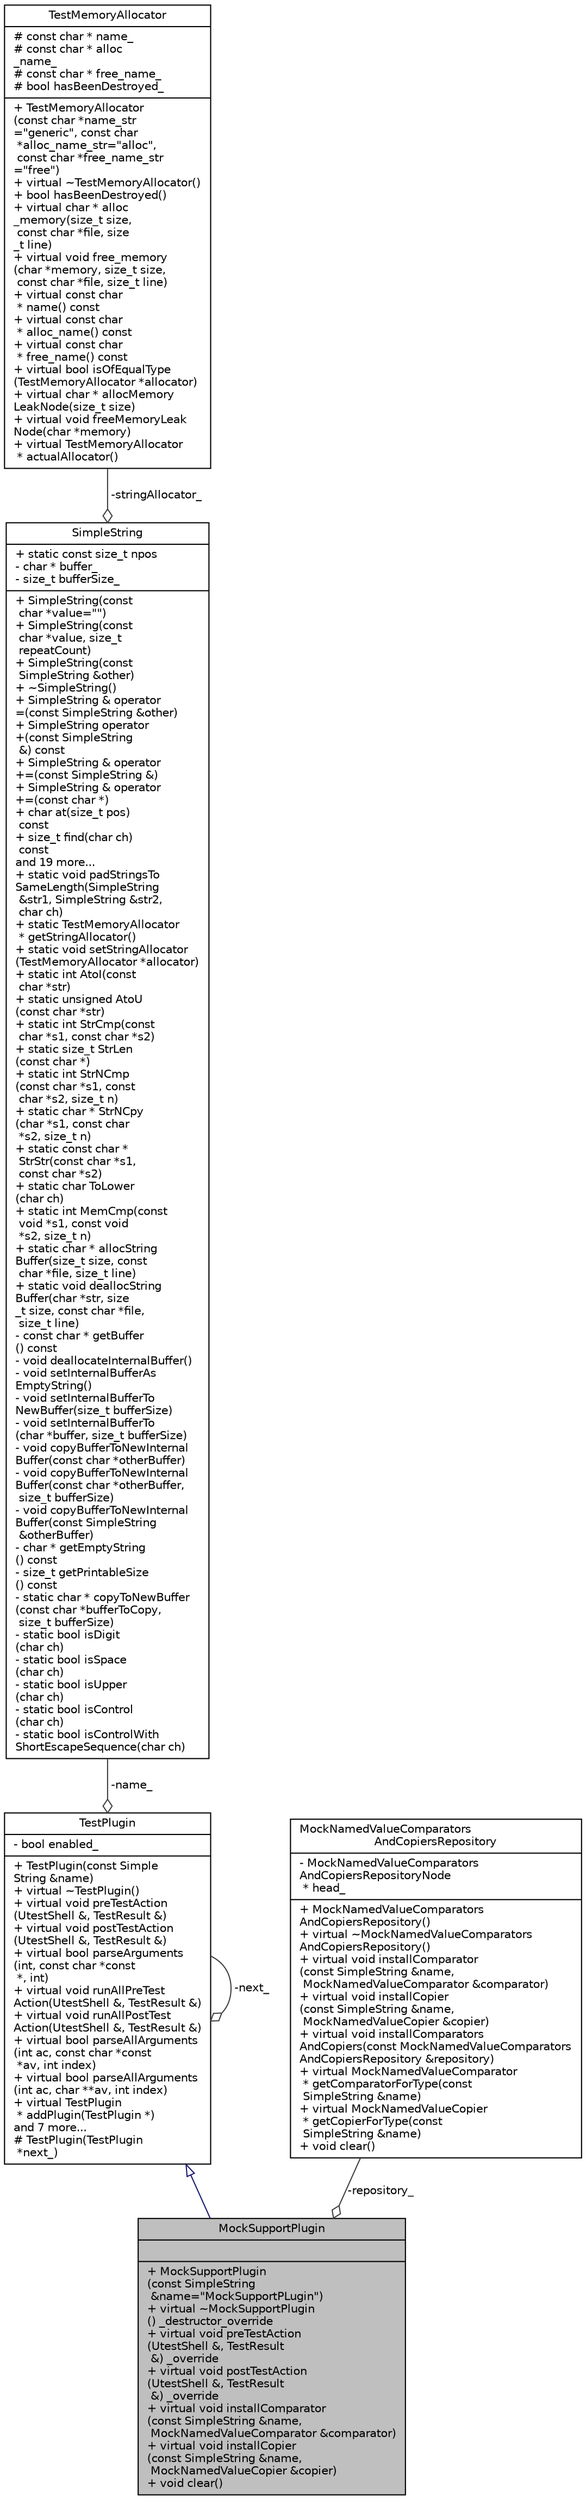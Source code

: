digraph "MockSupportPlugin"
{
 // LATEX_PDF_SIZE
  edge [fontname="Helvetica",fontsize="10",labelfontname="Helvetica",labelfontsize="10"];
  node [fontname="Helvetica",fontsize="10",shape=record];
  Node1 [label="{MockSupportPlugin\n||+  MockSupportPlugin\l(const SimpleString\l &name=\"MockSupportPLugin\")\l+ virtual ~MockSupportPlugin\l() _destructor_override\l+ virtual void preTestAction\l(UtestShell &, TestResult\l &) _override\l+ virtual void postTestAction\l(UtestShell &, TestResult\l &) _override\l+ virtual void installComparator\l(const SimpleString &name,\l MockNamedValueComparator &comparator)\l+ virtual void installCopier\l(const SimpleString &name,\l MockNamedValueCopier &copier)\l+ void clear()\l}",height=0.2,width=0.4,color="black", fillcolor="grey75", style="filled", fontcolor="black",tooltip=" "];
  Node2 -> Node1 [dir="back",color="midnightblue",fontsize="10",style="solid",arrowtail="onormal",fontname="Helvetica"];
  Node2 [label="{TestPlugin\n|- bool enabled_\l|+  TestPlugin(const Simple\lString &name)\l+ virtual ~TestPlugin()\l+ virtual void preTestAction\l(UtestShell &, TestResult &)\l+ virtual void postTestAction\l(UtestShell &, TestResult &)\l+ virtual bool parseArguments\l(int, const char *const\l *, int)\l+ virtual void runAllPreTest\lAction(UtestShell &, TestResult &)\l+ virtual void runAllPostTest\lAction(UtestShell &, TestResult &)\l+ virtual bool parseAllArguments\l(int ac, const char *const\l *av, int index)\l+ virtual bool parseAllArguments\l(int ac, char **av, int index)\l+ virtual TestPlugin\l * addPlugin(TestPlugin *)\land 7 more...\l#  TestPlugin(TestPlugin\l *next_)\l}",height=0.2,width=0.4,color="black", fillcolor="white", style="filled",URL="$classTestPlugin.html",tooltip=" "];
  Node2 -> Node2 [color="grey25",fontsize="10",style="solid",label=" -next_" ,arrowhead="odiamond",fontname="Helvetica"];
  Node3 -> Node2 [color="grey25",fontsize="10",style="solid",label=" -name_" ,arrowhead="odiamond",fontname="Helvetica"];
  Node3 [label="{SimpleString\n|+ static const size_t npos\l- char * buffer_\l- size_t bufferSize_\l|+  SimpleString(const\l char *value=\"\")\l+  SimpleString(const\l char *value, size_t\l repeatCount)\l+  SimpleString(const\l SimpleString &other)\l+  ~SimpleString()\l+ SimpleString & operator\l=(const SimpleString &other)\l+ SimpleString operator\l+(const SimpleString\l &) const\l+ SimpleString & operator\l+=(const SimpleString &)\l+ SimpleString & operator\l+=(const char *)\l+ char at(size_t pos)\l const\l+ size_t find(char ch)\l const\land 19 more...\l+ static void padStringsTo\lSameLength(SimpleString\l &str1, SimpleString &str2,\l char ch)\l+ static TestMemoryAllocator\l * getStringAllocator()\l+ static void setStringAllocator\l(TestMemoryAllocator *allocator)\l+ static int AtoI(const\l char *str)\l+ static unsigned AtoU\l(const char *str)\l+ static int StrCmp(const\l char *s1, const char *s2)\l+ static size_t StrLen\l(const char *)\l+ static int StrNCmp\l(const char *s1, const\l char *s2, size_t n)\l+ static char * StrNCpy\l(char *s1, const char\l *s2, size_t n)\l+ static const char *\l StrStr(const char *s1,\l const char *s2)\l+ static char ToLower\l(char ch)\l+ static int MemCmp(const\l void *s1, const void\l *s2, size_t n)\l+ static char * allocString\lBuffer(size_t size, const\l char *file, size_t line)\l+ static void deallocString\lBuffer(char *str, size\l_t size, const char *file,\l size_t line)\l- const char * getBuffer\l() const\l- void deallocateInternalBuffer()\l- void setInternalBufferAs\lEmptyString()\l- void setInternalBufferTo\lNewBuffer(size_t bufferSize)\l- void setInternalBufferTo\l(char *buffer, size_t bufferSize)\l- void copyBufferToNewInternal\lBuffer(const char *otherBuffer)\l- void copyBufferToNewInternal\lBuffer(const char *otherBuffer,\l size_t bufferSize)\l- void copyBufferToNewInternal\lBuffer(const SimpleString\l &otherBuffer)\l- char * getEmptyString\l() const\l- size_t getPrintableSize\l() const\l- static char * copyToNewBuffer\l(const char *bufferToCopy,\l size_t bufferSize)\l- static bool isDigit\l(char ch)\l- static bool isSpace\l(char ch)\l- static bool isUpper\l(char ch)\l- static bool isControl\l(char ch)\l- static bool isControlWith\lShortEscapeSequence(char ch)\l}",height=0.2,width=0.4,color="black", fillcolor="white", style="filled",URL="$classSimpleString.html",tooltip=" "];
  Node4 -> Node3 [color="grey25",fontsize="10",style="solid",label=" -stringAllocator_" ,arrowhead="odiamond",fontname="Helvetica"];
  Node4 [label="{TestMemoryAllocator\n|# const char * name_\l# const char * alloc\l_name_\l# const char * free_name_\l# bool hasBeenDestroyed_\l|+  TestMemoryAllocator\l(const char *name_str\l=\"generic\", const char\l *alloc_name_str=\"alloc\",\l const char *free_name_str\l=\"free\")\l+ virtual ~TestMemoryAllocator()\l+ bool hasBeenDestroyed()\l+ virtual char * alloc\l_memory(size_t size,\l const char *file, size\l_t line)\l+ virtual void free_memory\l(char *memory, size_t size,\l const char *file, size_t line)\l+ virtual const char\l * name() const\l+ virtual const char\l * alloc_name() const\l+ virtual const char\l * free_name() const\l+ virtual bool isOfEqualType\l(TestMemoryAllocator *allocator)\l+ virtual char * allocMemory\lLeakNode(size_t size)\l+ virtual void freeMemoryLeak\lNode(char *memory)\l+ virtual TestMemoryAllocator\l * actualAllocator()\l}",height=0.2,width=0.4,color="black", fillcolor="white", style="filled",URL="$classTestMemoryAllocator.html",tooltip=" "];
  Node5 -> Node1 [color="grey25",fontsize="10",style="solid",label=" -repository_" ,arrowhead="odiamond",fontname="Helvetica"];
  Node5 [label="{MockNamedValueComparators\lAndCopiersRepository\n|- MockNamedValueComparators\lAndCopiersRepositoryNode\l * head_\l|+  MockNamedValueComparators\lAndCopiersRepository()\l+ virtual ~MockNamedValueComparators\lAndCopiersRepository()\l+ virtual void installComparator\l(const SimpleString &name,\l MockNamedValueComparator &comparator)\l+ virtual void installCopier\l(const SimpleString &name,\l MockNamedValueCopier &copier)\l+ virtual void installComparators\lAndCopiers(const MockNamedValueComparators\lAndCopiersRepository &repository)\l+ virtual MockNamedValueComparator\l * getComparatorForType(const\l SimpleString &name)\l+ virtual MockNamedValueCopier\l * getCopierForType(const\l SimpleString &name)\l+ void clear()\l}",height=0.2,width=0.4,color="black", fillcolor="white", style="filled",URL="$classMockNamedValueComparatorsAndCopiersRepository.html",tooltip=" "];
}
